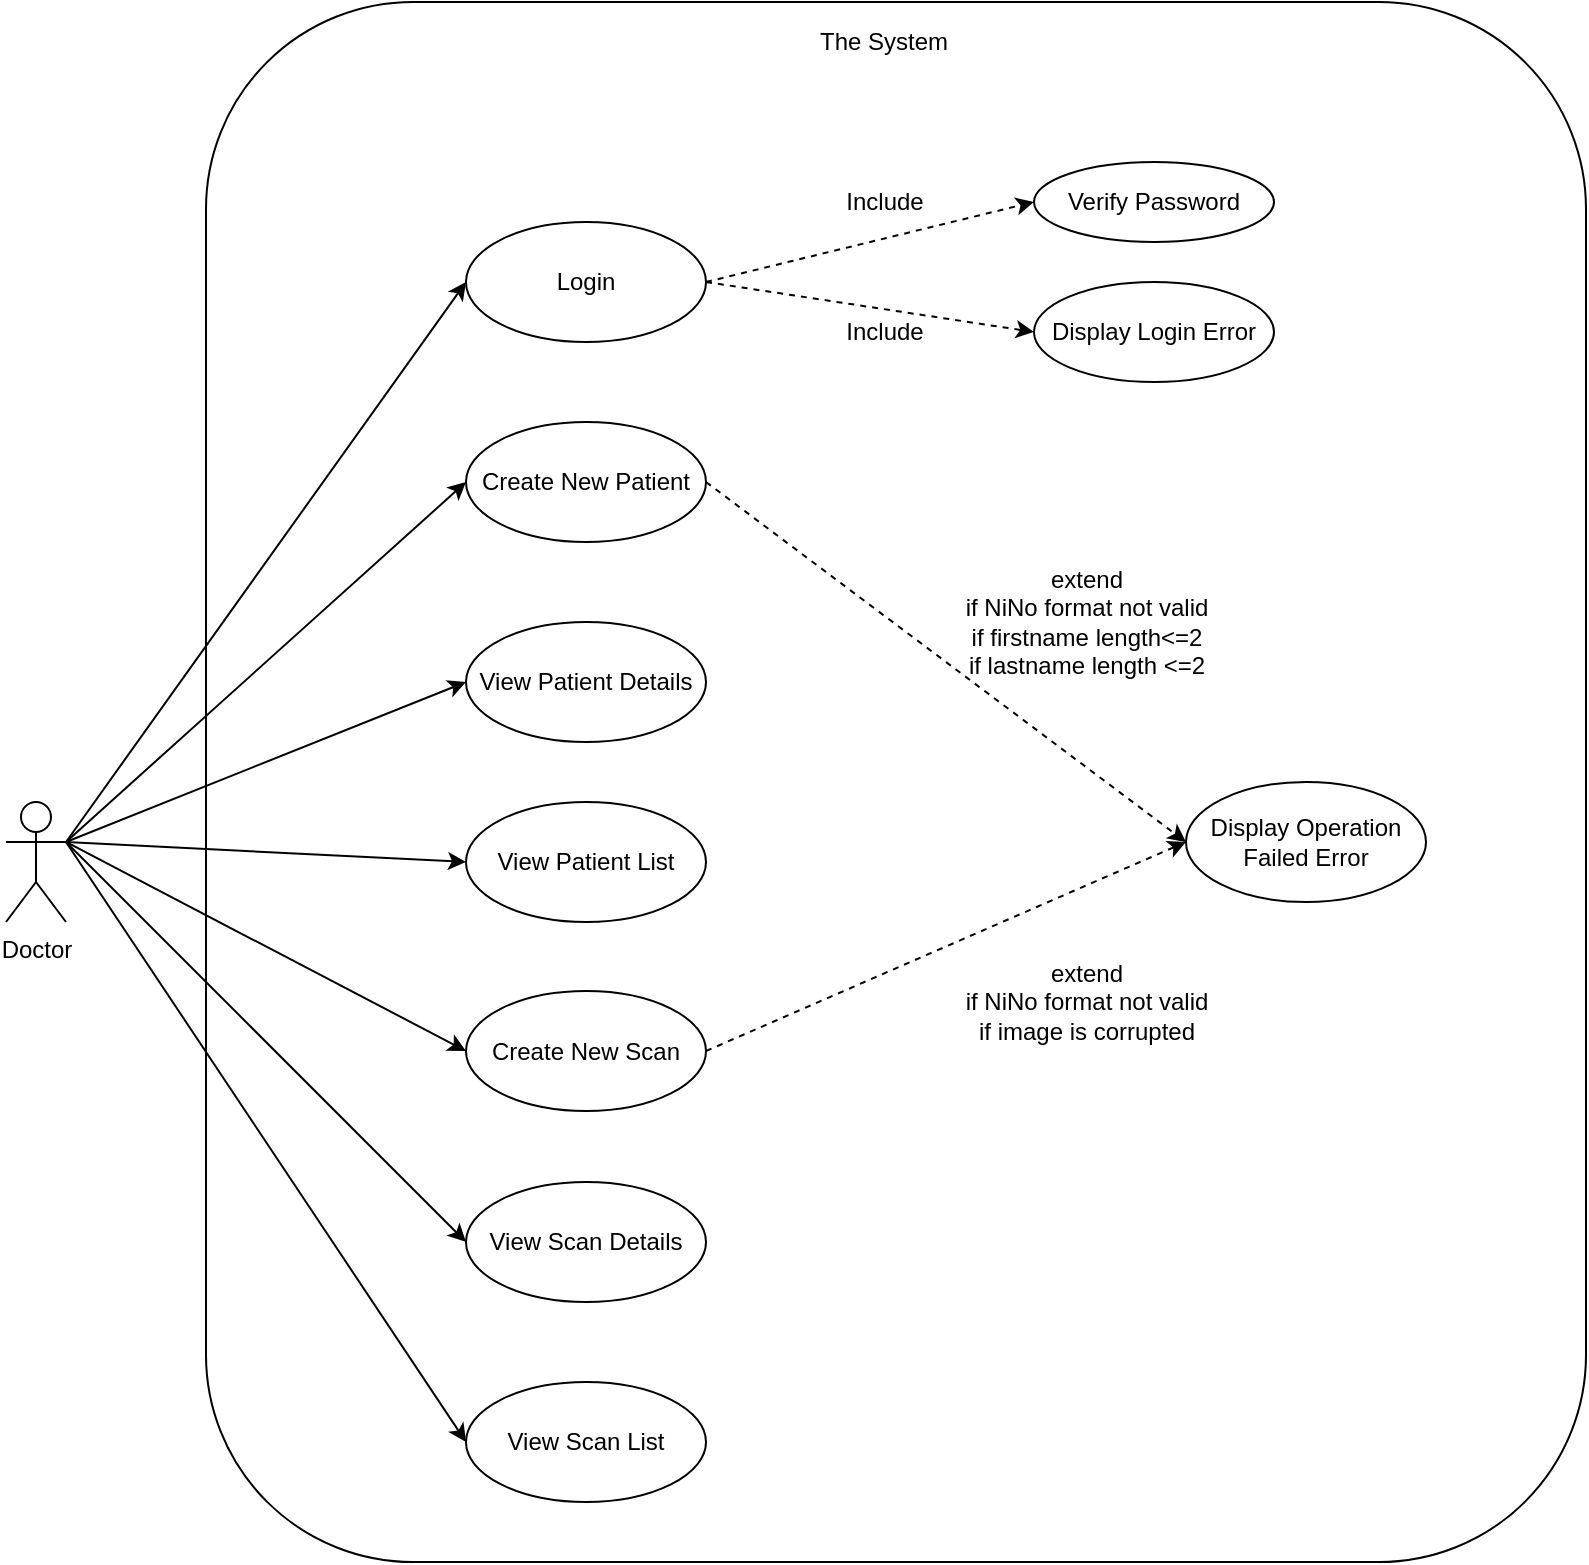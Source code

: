 <mxfile version="14.4.2" type="device"><diagram id="qyLrtMWsoOiJznRuY0JR" name="Page-1"><mxGraphModel dx="1933" dy="860" grid="1" gridSize="10" guides="1" tooltips="1" connect="1" arrows="1" fold="1" page="1" pageScale="1" pageWidth="827" pageHeight="1169" math="0" shadow="0"><root><mxCell id="0"/><mxCell id="1" parent="0"/><mxCell id="F8J_Qvv3ne0zPBhMF-QM-35" value="" style="rounded=1;whiteSpace=wrap;html=1;" vertex="1" parent="1"><mxGeometry y="60" width="690" height="780" as="geometry"/></mxCell><mxCell id="F8J_Qvv3ne0zPBhMF-QM-1" value="Doctor" style="shape=umlActor;verticalLabelPosition=bottom;verticalAlign=top;html=1;outlineConnect=0;" vertex="1" parent="1"><mxGeometry x="-100" y="460" width="30" height="60" as="geometry"/></mxCell><mxCell id="F8J_Qvv3ne0zPBhMF-QM-3" value="The System" style="text;html=1;strokeColor=none;fillColor=none;align=center;verticalAlign=middle;whiteSpace=wrap;rounded=0;" vertex="1" parent="1"><mxGeometry x="289" y="70" width="100" height="20" as="geometry"/></mxCell><mxCell id="F8J_Qvv3ne0zPBhMF-QM-4" value="Login" style="ellipse;whiteSpace=wrap;html=1;" vertex="1" parent="1"><mxGeometry x="130" y="170" width="120" height="60" as="geometry"/></mxCell><mxCell id="F8J_Qvv3ne0zPBhMF-QM-5" value="Verify Password" style="ellipse;whiteSpace=wrap;html=1;" vertex="1" parent="1"><mxGeometry x="414" y="140" width="120" height="40" as="geometry"/></mxCell><mxCell id="F8J_Qvv3ne0zPBhMF-QM-6" value="Display Login Error" style="ellipse;whiteSpace=wrap;html=1;" vertex="1" parent="1"><mxGeometry x="414" y="200" width="120" height="50" as="geometry"/></mxCell><mxCell id="F8J_Qvv3ne0zPBhMF-QM-8" value="" style="endArrow=classic;html=1;exitX=1;exitY=0.5;exitDx=0;exitDy=0;entryX=0;entryY=0.5;entryDx=0;entryDy=0;dashed=1;" edge="1" parent="1" source="F8J_Qvv3ne0zPBhMF-QM-4" target="F8J_Qvv3ne0zPBhMF-QM-5"><mxGeometry width="50" height="50" relative="1" as="geometry"><mxPoint x="270" y="350" as="sourcePoint"/><mxPoint x="320" y="300" as="targetPoint"/></mxGeometry></mxCell><mxCell id="F8J_Qvv3ne0zPBhMF-QM-9" value="Include" style="text;html=1;align=center;verticalAlign=middle;resizable=0;points=[];autosize=1;" vertex="1" parent="1"><mxGeometry x="314" y="150" width="50" height="20" as="geometry"/></mxCell><mxCell id="F8J_Qvv3ne0zPBhMF-QM-11" value="" style="endArrow=classic;html=1;exitX=1;exitY=0.5;exitDx=0;exitDy=0;entryX=0;entryY=0.5;entryDx=0;entryDy=0;dashed=1;" edge="1" parent="1" source="F8J_Qvv3ne0zPBhMF-QM-4" target="F8J_Qvv3ne0zPBhMF-QM-6"><mxGeometry width="50" height="50" relative="1" as="geometry"><mxPoint x="270" y="180" as="sourcePoint"/><mxPoint x="424" y="150" as="targetPoint"/></mxGeometry></mxCell><mxCell id="F8J_Qvv3ne0zPBhMF-QM-12" value="Include" style="text;html=1;align=center;verticalAlign=middle;resizable=0;points=[];autosize=1;" vertex="1" parent="1"><mxGeometry x="314" y="215" width="50" height="20" as="geometry"/></mxCell><mxCell id="F8J_Qvv3ne0zPBhMF-QM-14" value="Create New Patient" style="ellipse;whiteSpace=wrap;html=1;" vertex="1" parent="1"><mxGeometry x="130" y="270" width="120" height="60" as="geometry"/></mxCell><mxCell id="F8J_Qvv3ne0zPBhMF-QM-15" value="View Patient Details" style="ellipse;whiteSpace=wrap;html=1;" vertex="1" parent="1"><mxGeometry x="130" y="370" width="120" height="60" as="geometry"/></mxCell><mxCell id="F8J_Qvv3ne0zPBhMF-QM-16" value="Create New Scan" style="ellipse;whiteSpace=wrap;html=1;" vertex="1" parent="1"><mxGeometry x="130" y="554.5" width="120" height="60" as="geometry"/></mxCell><mxCell id="F8J_Qvv3ne0zPBhMF-QM-17" value="View Scan Details" style="ellipse;whiteSpace=wrap;html=1;" vertex="1" parent="1"><mxGeometry x="130" y="650" width="120" height="60" as="geometry"/></mxCell><mxCell id="F8J_Qvv3ne0zPBhMF-QM-18" value="View Scan List" style="ellipse;whiteSpace=wrap;html=1;" vertex="1" parent="1"><mxGeometry x="130" y="750" width="120" height="60" as="geometry"/></mxCell><mxCell id="F8J_Qvv3ne0zPBhMF-QM-19" value="View Patient List" style="ellipse;whiteSpace=wrap;html=1;" vertex="1" parent="1"><mxGeometry x="130" y="460" width="120" height="60" as="geometry"/></mxCell><mxCell id="F8J_Qvv3ne0zPBhMF-QM-20" value="Display Operation Failed Error" style="ellipse;whiteSpace=wrap;html=1;" vertex="1" parent="1"><mxGeometry x="490" y="450" width="120" height="60" as="geometry"/></mxCell><mxCell id="F8J_Qvv3ne0zPBhMF-QM-22" value="extend&lt;br&gt;if NiNo format not valid&lt;br&gt;if firstname length&amp;lt;=2&lt;br&gt;if lastname length &amp;lt;=2&lt;br&gt;" style="text;html=1;align=center;verticalAlign=middle;resizable=0;points=[];autosize=1;" vertex="1" parent="1"><mxGeometry x="370" y="340" width="140" height="60" as="geometry"/></mxCell><mxCell id="F8J_Qvv3ne0zPBhMF-QM-24" value="" style="endArrow=classic;html=1;dashed=1;exitX=1;exitY=0.5;exitDx=0;exitDy=0;entryX=0;entryY=0.5;entryDx=0;entryDy=0;" edge="1" parent="1" source="F8J_Qvv3ne0zPBhMF-QM-14" target="F8J_Qvv3ne0zPBhMF-QM-20"><mxGeometry width="50" height="50" relative="1" as="geometry"><mxPoint x="340" y="440" as="sourcePoint"/><mxPoint x="390" y="390" as="targetPoint"/></mxGeometry></mxCell><mxCell id="F8J_Qvv3ne0zPBhMF-QM-25" value="" style="endArrow=classic;html=1;dashed=1;entryX=0;entryY=0.5;entryDx=0;entryDy=0;exitX=1;exitY=0.5;exitDx=0;exitDy=0;" edge="1" parent="1" source="F8J_Qvv3ne0zPBhMF-QM-16" target="F8J_Qvv3ne0zPBhMF-QM-20"><mxGeometry width="50" height="50" relative="1" as="geometry"><mxPoint x="310" y="680" as="sourcePoint"/><mxPoint x="500" y="490" as="targetPoint"/></mxGeometry></mxCell><mxCell id="F8J_Qvv3ne0zPBhMF-QM-26" value="extend&lt;br&gt;if NiNo format not valid&lt;br&gt;if image is corrupted" style="text;html=1;align=center;verticalAlign=middle;resizable=0;points=[];autosize=1;" vertex="1" parent="1"><mxGeometry x="370" y="535" width="140" height="50" as="geometry"/></mxCell><mxCell id="F8J_Qvv3ne0zPBhMF-QM-27" value="" style="endArrow=classic;html=1;exitX=1;exitY=0.333;exitDx=0;exitDy=0;exitPerimeter=0;entryX=0;entryY=0.5;entryDx=0;entryDy=0;" edge="1" parent="1" source="F8J_Qvv3ne0zPBhMF-QM-1" target="F8J_Qvv3ne0zPBhMF-QM-4"><mxGeometry width="50" height="50" relative="1" as="geometry"><mxPoint x="60" y="330" as="sourcePoint"/><mxPoint x="110" y="280" as="targetPoint"/></mxGeometry></mxCell><mxCell id="F8J_Qvv3ne0zPBhMF-QM-29" value="" style="endArrow=classic;html=1;exitX=1;exitY=0.333;exitDx=0;exitDy=0;exitPerimeter=0;entryX=0;entryY=0.5;entryDx=0;entryDy=0;" edge="1" parent="1" source="F8J_Qvv3ne0zPBhMF-QM-1" target="F8J_Qvv3ne0zPBhMF-QM-14"><mxGeometry width="50" height="50" relative="1" as="geometry"><mxPoint x="70" y="430" as="sourcePoint"/><mxPoint x="160" y="190" as="targetPoint"/></mxGeometry></mxCell><mxCell id="F8J_Qvv3ne0zPBhMF-QM-30" value="" style="endArrow=classic;html=1;exitX=1;exitY=0.333;exitDx=0;exitDy=0;exitPerimeter=0;entryX=0;entryY=0.5;entryDx=0;entryDy=0;" edge="1" parent="1" source="F8J_Qvv3ne0zPBhMF-QM-1" target="F8J_Qvv3ne0zPBhMF-QM-15"><mxGeometry width="50" height="50" relative="1" as="geometry"><mxPoint x="70" y="430" as="sourcePoint"/><mxPoint x="140" y="310" as="targetPoint"/></mxGeometry></mxCell><mxCell id="F8J_Qvv3ne0zPBhMF-QM-31" value="" style="endArrow=classic;html=1;exitX=1;exitY=0.333;exitDx=0;exitDy=0;exitPerimeter=0;entryX=0;entryY=0.5;entryDx=0;entryDy=0;" edge="1" parent="1" source="F8J_Qvv3ne0zPBhMF-QM-1" target="F8J_Qvv3ne0zPBhMF-QM-19"><mxGeometry width="50" height="50" relative="1" as="geometry"><mxPoint x="70" y="430" as="sourcePoint"/><mxPoint x="140" y="410" as="targetPoint"/></mxGeometry></mxCell><mxCell id="F8J_Qvv3ne0zPBhMF-QM-32" value="" style="endArrow=classic;html=1;exitX=1;exitY=0.333;exitDx=0;exitDy=0;exitPerimeter=0;entryX=0;entryY=0.5;entryDx=0;entryDy=0;" edge="1" parent="1" source="F8J_Qvv3ne0zPBhMF-QM-1" target="F8J_Qvv3ne0zPBhMF-QM-16"><mxGeometry width="50" height="50" relative="1" as="geometry"><mxPoint x="70" y="430" as="sourcePoint"/><mxPoint x="140" y="500" as="targetPoint"/></mxGeometry></mxCell><mxCell id="F8J_Qvv3ne0zPBhMF-QM-33" value="" style="endArrow=classic;html=1;exitX=1;exitY=0.333;exitDx=0;exitDy=0;exitPerimeter=0;entryX=0;entryY=0.5;entryDx=0;entryDy=0;" edge="1" parent="1" source="F8J_Qvv3ne0zPBhMF-QM-1" target="F8J_Qvv3ne0zPBhMF-QM-17"><mxGeometry width="50" height="50" relative="1" as="geometry"><mxPoint x="70" y="430" as="sourcePoint"/><mxPoint x="140" y="594.5" as="targetPoint"/></mxGeometry></mxCell><mxCell id="F8J_Qvv3ne0zPBhMF-QM-34" value="" style="endArrow=classic;html=1;exitX=1;exitY=0.333;exitDx=0;exitDy=0;exitPerimeter=0;entryX=0;entryY=0.5;entryDx=0;entryDy=0;" edge="1" parent="1" source="F8J_Qvv3ne0zPBhMF-QM-1" target="F8J_Qvv3ne0zPBhMF-QM-18"><mxGeometry width="50" height="50" relative="1" as="geometry"><mxPoint x="70" y="430" as="sourcePoint"/><mxPoint x="140" y="690" as="targetPoint"/></mxGeometry></mxCell></root></mxGraphModel></diagram></mxfile>